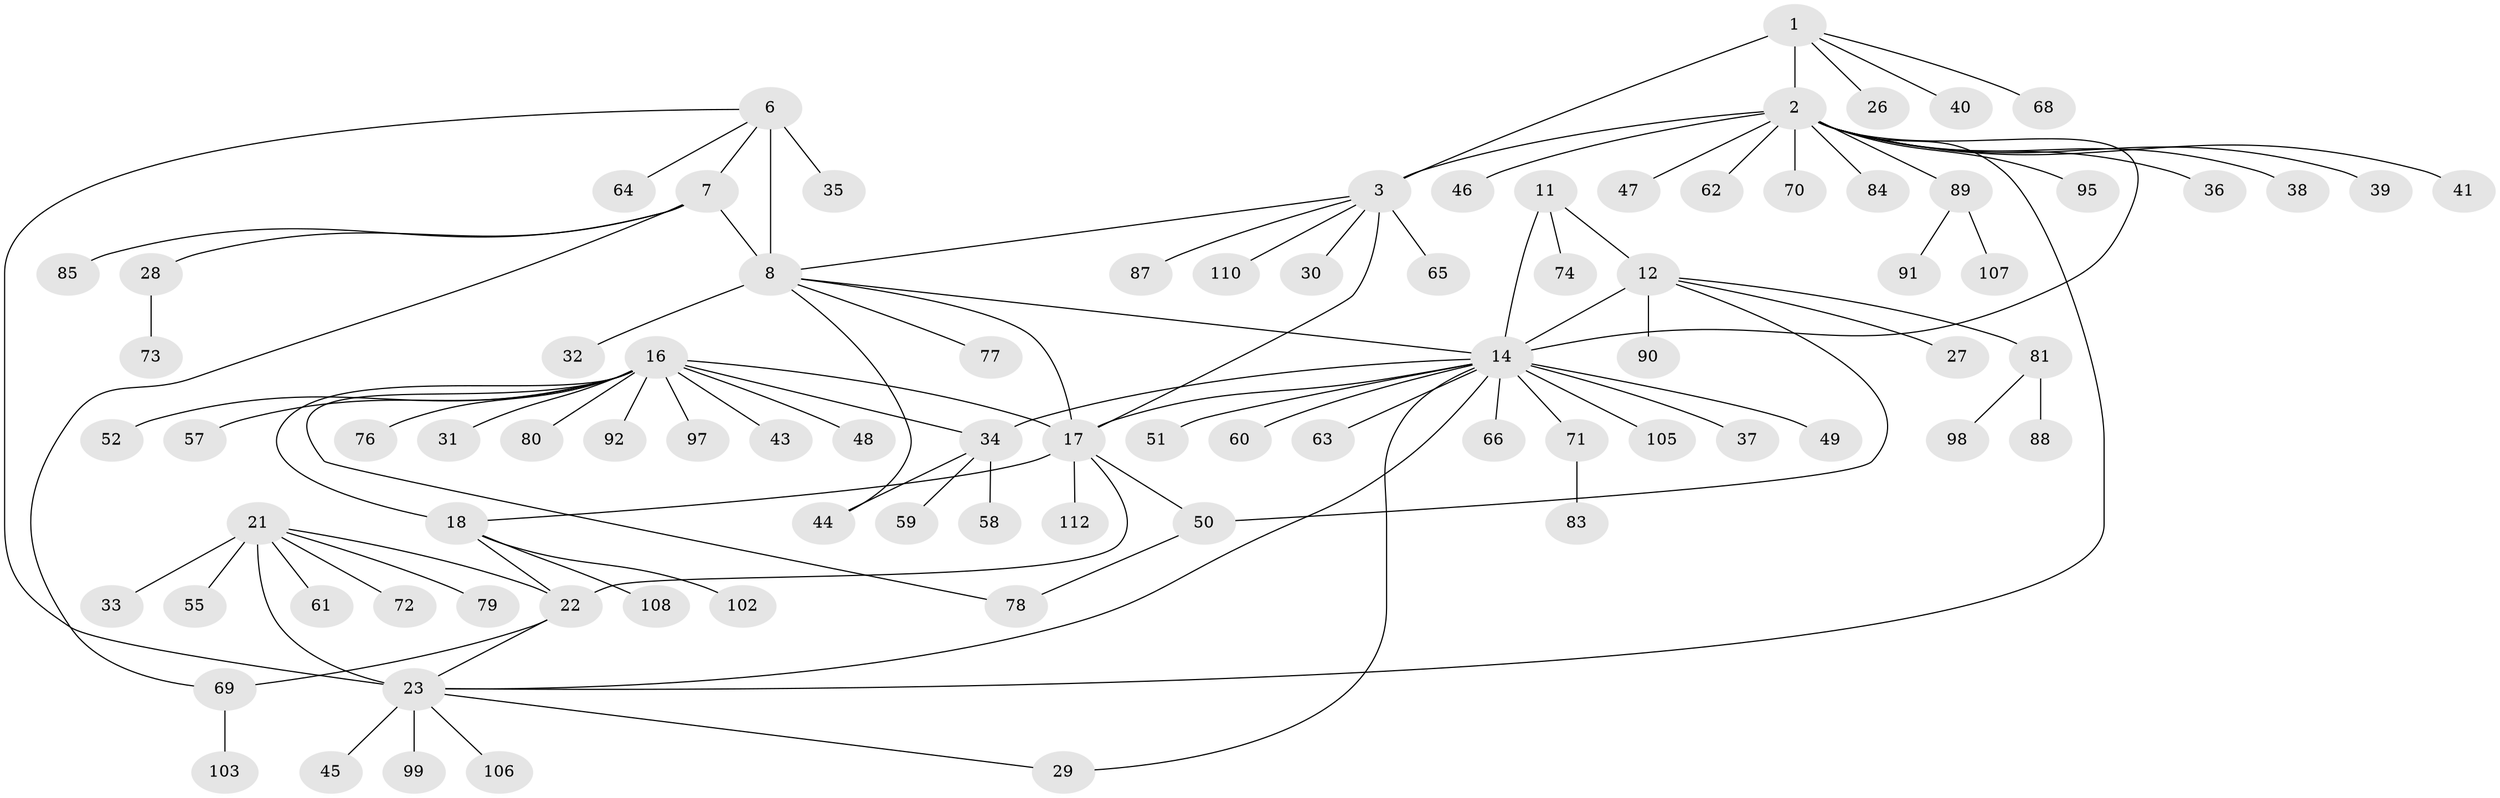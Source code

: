// original degree distribution, {8: 0.0625, 13: 0.008928571428571428, 6: 0.0625, 7: 0.026785714285714284, 9: 0.017857142857142856, 5: 0.008928571428571428, 4: 0.017857142857142856, 12: 0.008928571428571428, 10: 0.008928571428571428, 11: 0.008928571428571428, 2: 0.125, 1: 0.5892857142857143, 3: 0.05357142857142857}
// Generated by graph-tools (version 1.1) at 2025/11/02/27/25 16:11:38]
// undirected, 86 vertices, 103 edges
graph export_dot {
graph [start="1"]
  node [color=gray90,style=filled];
  1 [super="+109"];
  2 [super="+4"];
  3 [super="+5"];
  6 [super="+10"];
  7;
  8 [super="+9"];
  11 [super="+101"];
  12 [super="+13"];
  14 [super="+15"];
  16 [super="+19"];
  17 [super="+20"];
  18 [super="+94"];
  21 [super="+24"];
  22 [super="+53"];
  23 [super="+25"];
  26 [super="+96"];
  27;
  28 [super="+56"];
  29;
  30;
  31;
  32 [super="+104"];
  33;
  34 [super="+42"];
  35;
  36;
  37 [super="+86"];
  38;
  39;
  40;
  41 [super="+54"];
  43;
  44;
  45;
  46;
  47;
  48;
  49;
  50;
  51;
  52 [super="+93"];
  55;
  57;
  58;
  59;
  60;
  61;
  62;
  63;
  64 [super="+67"];
  65;
  66;
  68 [super="+100"];
  69 [super="+75"];
  70;
  71 [super="+111"];
  72;
  73;
  74;
  76;
  77;
  78;
  79;
  80;
  81 [super="+82"];
  83;
  84;
  85;
  87;
  88;
  89;
  90;
  91;
  92;
  95;
  97;
  98;
  99;
  102;
  103;
  105;
  106;
  107;
  108;
  110;
  112;
  1 -- 2 [weight=2];
  1 -- 3 [weight=2];
  1 -- 26;
  1 -- 40;
  1 -- 68;
  2 -- 3 [weight=4];
  2 -- 14;
  2 -- 36;
  2 -- 38;
  2 -- 39;
  2 -- 41;
  2 -- 46;
  2 -- 70;
  2 -- 89;
  2 -- 95;
  2 -- 47;
  2 -- 84;
  2 -- 23;
  2 -- 62;
  3 -- 30;
  3 -- 87;
  3 -- 65;
  3 -- 110;
  3 -- 8;
  3 -- 17;
  6 -- 7 [weight=2];
  6 -- 8 [weight=4];
  6 -- 23;
  6 -- 35;
  6 -- 64;
  7 -- 8 [weight=2];
  7 -- 28;
  7 -- 69;
  7 -- 85;
  8 -- 32;
  8 -- 44;
  8 -- 77;
  8 -- 14;
  8 -- 17;
  11 -- 12 [weight=2];
  11 -- 14 [weight=2];
  11 -- 74;
  12 -- 14 [weight=4];
  12 -- 27;
  12 -- 50;
  12 -- 81;
  12 -- 90;
  14 -- 37;
  14 -- 49;
  14 -- 51;
  14 -- 63;
  14 -- 66;
  14 -- 71;
  14 -- 105;
  14 -- 34;
  14 -- 17;
  14 -- 60;
  14 -- 29;
  14 -- 23;
  16 -- 17 [weight=4];
  16 -- 18 [weight=2];
  16 -- 31;
  16 -- 43;
  16 -- 52;
  16 -- 57;
  16 -- 76;
  16 -- 80;
  16 -- 92;
  16 -- 97;
  16 -- 34;
  16 -- 78;
  16 -- 48;
  17 -- 18 [weight=2];
  17 -- 22;
  17 -- 50;
  17 -- 112;
  18 -- 108;
  18 -- 102;
  18 -- 22;
  21 -- 22 [weight=2];
  21 -- 23 [weight=4];
  21 -- 33;
  21 -- 55;
  21 -- 61;
  21 -- 72;
  21 -- 79;
  22 -- 23 [weight=2];
  22 -- 69;
  23 -- 29;
  23 -- 45;
  23 -- 106;
  23 -- 99;
  28 -- 73;
  34 -- 44;
  34 -- 58;
  34 -- 59;
  50 -- 78;
  69 -- 103;
  71 -- 83;
  81 -- 88;
  81 -- 98;
  89 -- 91;
  89 -- 107;
}
